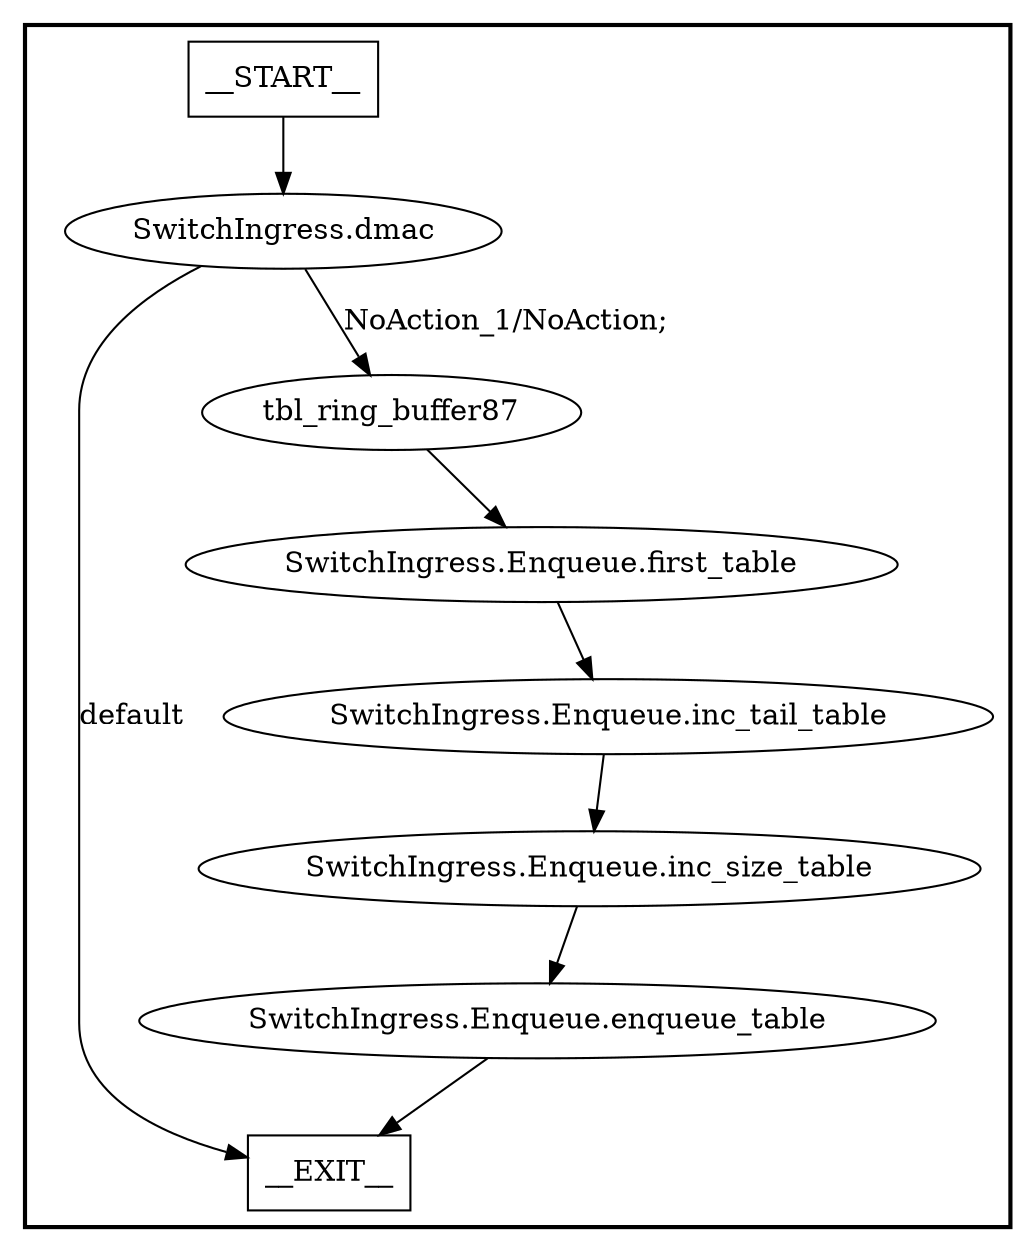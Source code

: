 digraph SwitchIngress {
subgraph cluster {
graph [
label="", labeljust=r, style=bold];
0[label=__START__, margin="", shape=rectangle, style=solid];
1[label=__EXIT__, margin="", shape=rectangle, style=solid];
2[label="SwitchIngress.dmac", margin="", shape=ellipse, style=solid];
3[label=tbl_ring_buffer87, margin="", shape=ellipse, style=solid];
4[label="SwitchIngress.Enqueue.first_table", margin="", shape=ellipse, style=solid];
5[label="SwitchIngress.Enqueue.inc_tail_table", margin="", shape=ellipse, style=solid];
6[label="SwitchIngress.Enqueue.inc_size_table", margin="", shape=ellipse, style=solid];
7[label="SwitchIngress.Enqueue.enqueue_table", margin="", shape=ellipse, style=solid];
0 -> 2[label=""];
2 -> 3[label="NoAction_1/NoAction;"];
2 -> 1[label=default];
3 -> 4[label=""];
4 -> 5[label=""];
5 -> 6[label=""];
6 -> 7[label=""];
7 -> 1[label=""];
}
}
